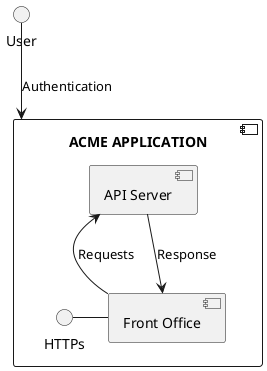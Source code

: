 @startuml
'https://plantuml.com/component-diagram

interface User

component "ACME APPLICATION" {

  HTTPs - [Front Office]
  [API Server]


}

User --> "ACME APPLICATION" : Authentication


[API Server] <-- [Front Office] :  Requests
[API Server] --> [Front Office] :  Response




@enduml